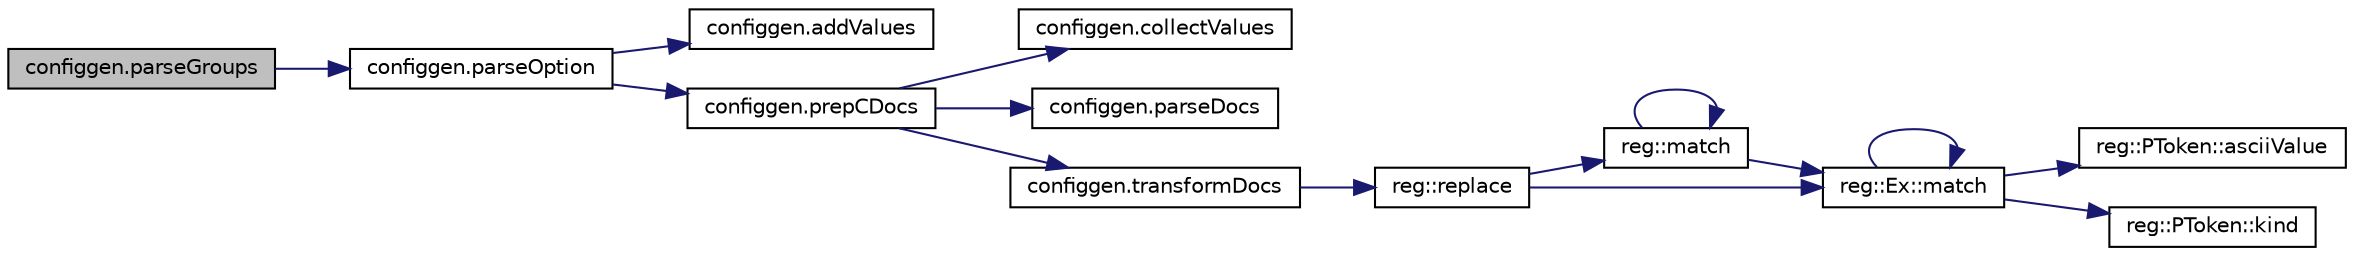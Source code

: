 digraph "configgen.parseGroups"
{
 // LATEX_PDF_SIZE
  edge [fontname="Helvetica",fontsize="10",labelfontname="Helvetica",labelfontsize="10"];
  node [fontname="Helvetica",fontsize="10",shape=record];
  rankdir="LR";
  Node1 [label="configgen.parseGroups",height=0.2,width=0.4,color="black", fillcolor="grey75", style="filled", fontcolor="black",tooltip=" "];
  Node1 -> Node2 [color="midnightblue",fontsize="10",style="solid",fontname="Helvetica"];
  Node2 [label="configgen.parseOption",height=0.2,width=0.4,color="black", fillcolor="white", style="filled",URL="$namespaceconfiggen.html#ad715e0b2955d5bc84b165b5405539419",tooltip=" "];
  Node2 -> Node3 [color="midnightblue",fontsize="10",style="solid",fontname="Helvetica"];
  Node3 [label="configgen.addValues",height=0.2,width=0.4,color="black", fillcolor="white", style="filled",URL="$namespaceconfiggen.html#a7a227afa758ac4789a7fe86e6ed63322",tooltip=" "];
  Node2 -> Node4 [color="midnightblue",fontsize="10",style="solid",fontname="Helvetica"];
  Node4 [label="configgen.prepCDocs",height=0.2,width=0.4,color="black", fillcolor="white", style="filled",URL="$namespaceconfiggen.html#ab7624da01271ce9c6632beecf9f496dc",tooltip=" "];
  Node4 -> Node5 [color="midnightblue",fontsize="10",style="solid",fontname="Helvetica"];
  Node5 [label="configgen.collectValues",height=0.2,width=0.4,color="black", fillcolor="white", style="filled",URL="$namespaceconfiggen.html#acc6dbddb7fc52ab8cd0d8737a0b618b8",tooltip=" "];
  Node4 -> Node6 [color="midnightblue",fontsize="10",style="solid",fontname="Helvetica"];
  Node6 [label="configgen.parseDocs",height=0.2,width=0.4,color="black", fillcolor="white", style="filled",URL="$namespaceconfiggen.html#a4e29fa959659f5553d5607d34bfda454",tooltip=" "];
  Node4 -> Node7 [color="midnightblue",fontsize="10",style="solid",fontname="Helvetica"];
  Node7 [label="configgen.transformDocs",height=0.2,width=0.4,color="black", fillcolor="white", style="filled",URL="$namespaceconfiggen.html#a1aa384729104723427a5c2afe66ab0b2",tooltip=" "];
  Node7 -> Node8 [color="midnightblue",fontsize="10",style="solid",fontname="Helvetica"];
  Node8 [label="reg::replace",height=0.2,width=0.4,color="black", fillcolor="white", style="filled",URL="$namespacereg.html#a5f59e75927731a22be2be5e4d91075b1",tooltip=" "];
  Node8 -> Node9 [color="midnightblue",fontsize="10",style="solid",fontname="Helvetica"];
  Node9 [label="reg::match",height=0.2,width=0.4,color="black", fillcolor="white", style="filled",URL="$namespacereg.html#a1a29dcc7e2ccf462503adc5d496881ae",tooltip=" "];
  Node9 -> Node9 [color="midnightblue",fontsize="10",style="solid",fontname="Helvetica"];
  Node9 -> Node10 [color="midnightblue",fontsize="10",style="solid",fontname="Helvetica"];
  Node10 [label="reg::Ex::match",height=0.2,width=0.4,color="black", fillcolor="white", style="filled",URL="$classreg_1_1Ex.html#a9fc6293038a87e8995a13c0fdfd11499",tooltip=" "];
  Node10 -> Node11 [color="midnightblue",fontsize="10",style="solid",fontname="Helvetica"];
  Node11 [label="reg::PToken::asciiValue",height=0.2,width=0.4,color="black", fillcolor="white", style="filled",URL="$classreg_1_1PToken.html#a34589c92a4e8ff59eb14c5536e760929",tooltip=" "];
  Node10 -> Node12 [color="midnightblue",fontsize="10",style="solid",fontname="Helvetica"];
  Node12 [label="reg::PToken::kind",height=0.2,width=0.4,color="black", fillcolor="white", style="filled",URL="$classreg_1_1PToken.html#a5b947291aff91a346d6526074989a9fa",tooltip=" "];
  Node10 -> Node10 [color="midnightblue",fontsize="10",style="solid",fontname="Helvetica"];
  Node8 -> Node10 [color="midnightblue",fontsize="10",style="solid",fontname="Helvetica"];
}
